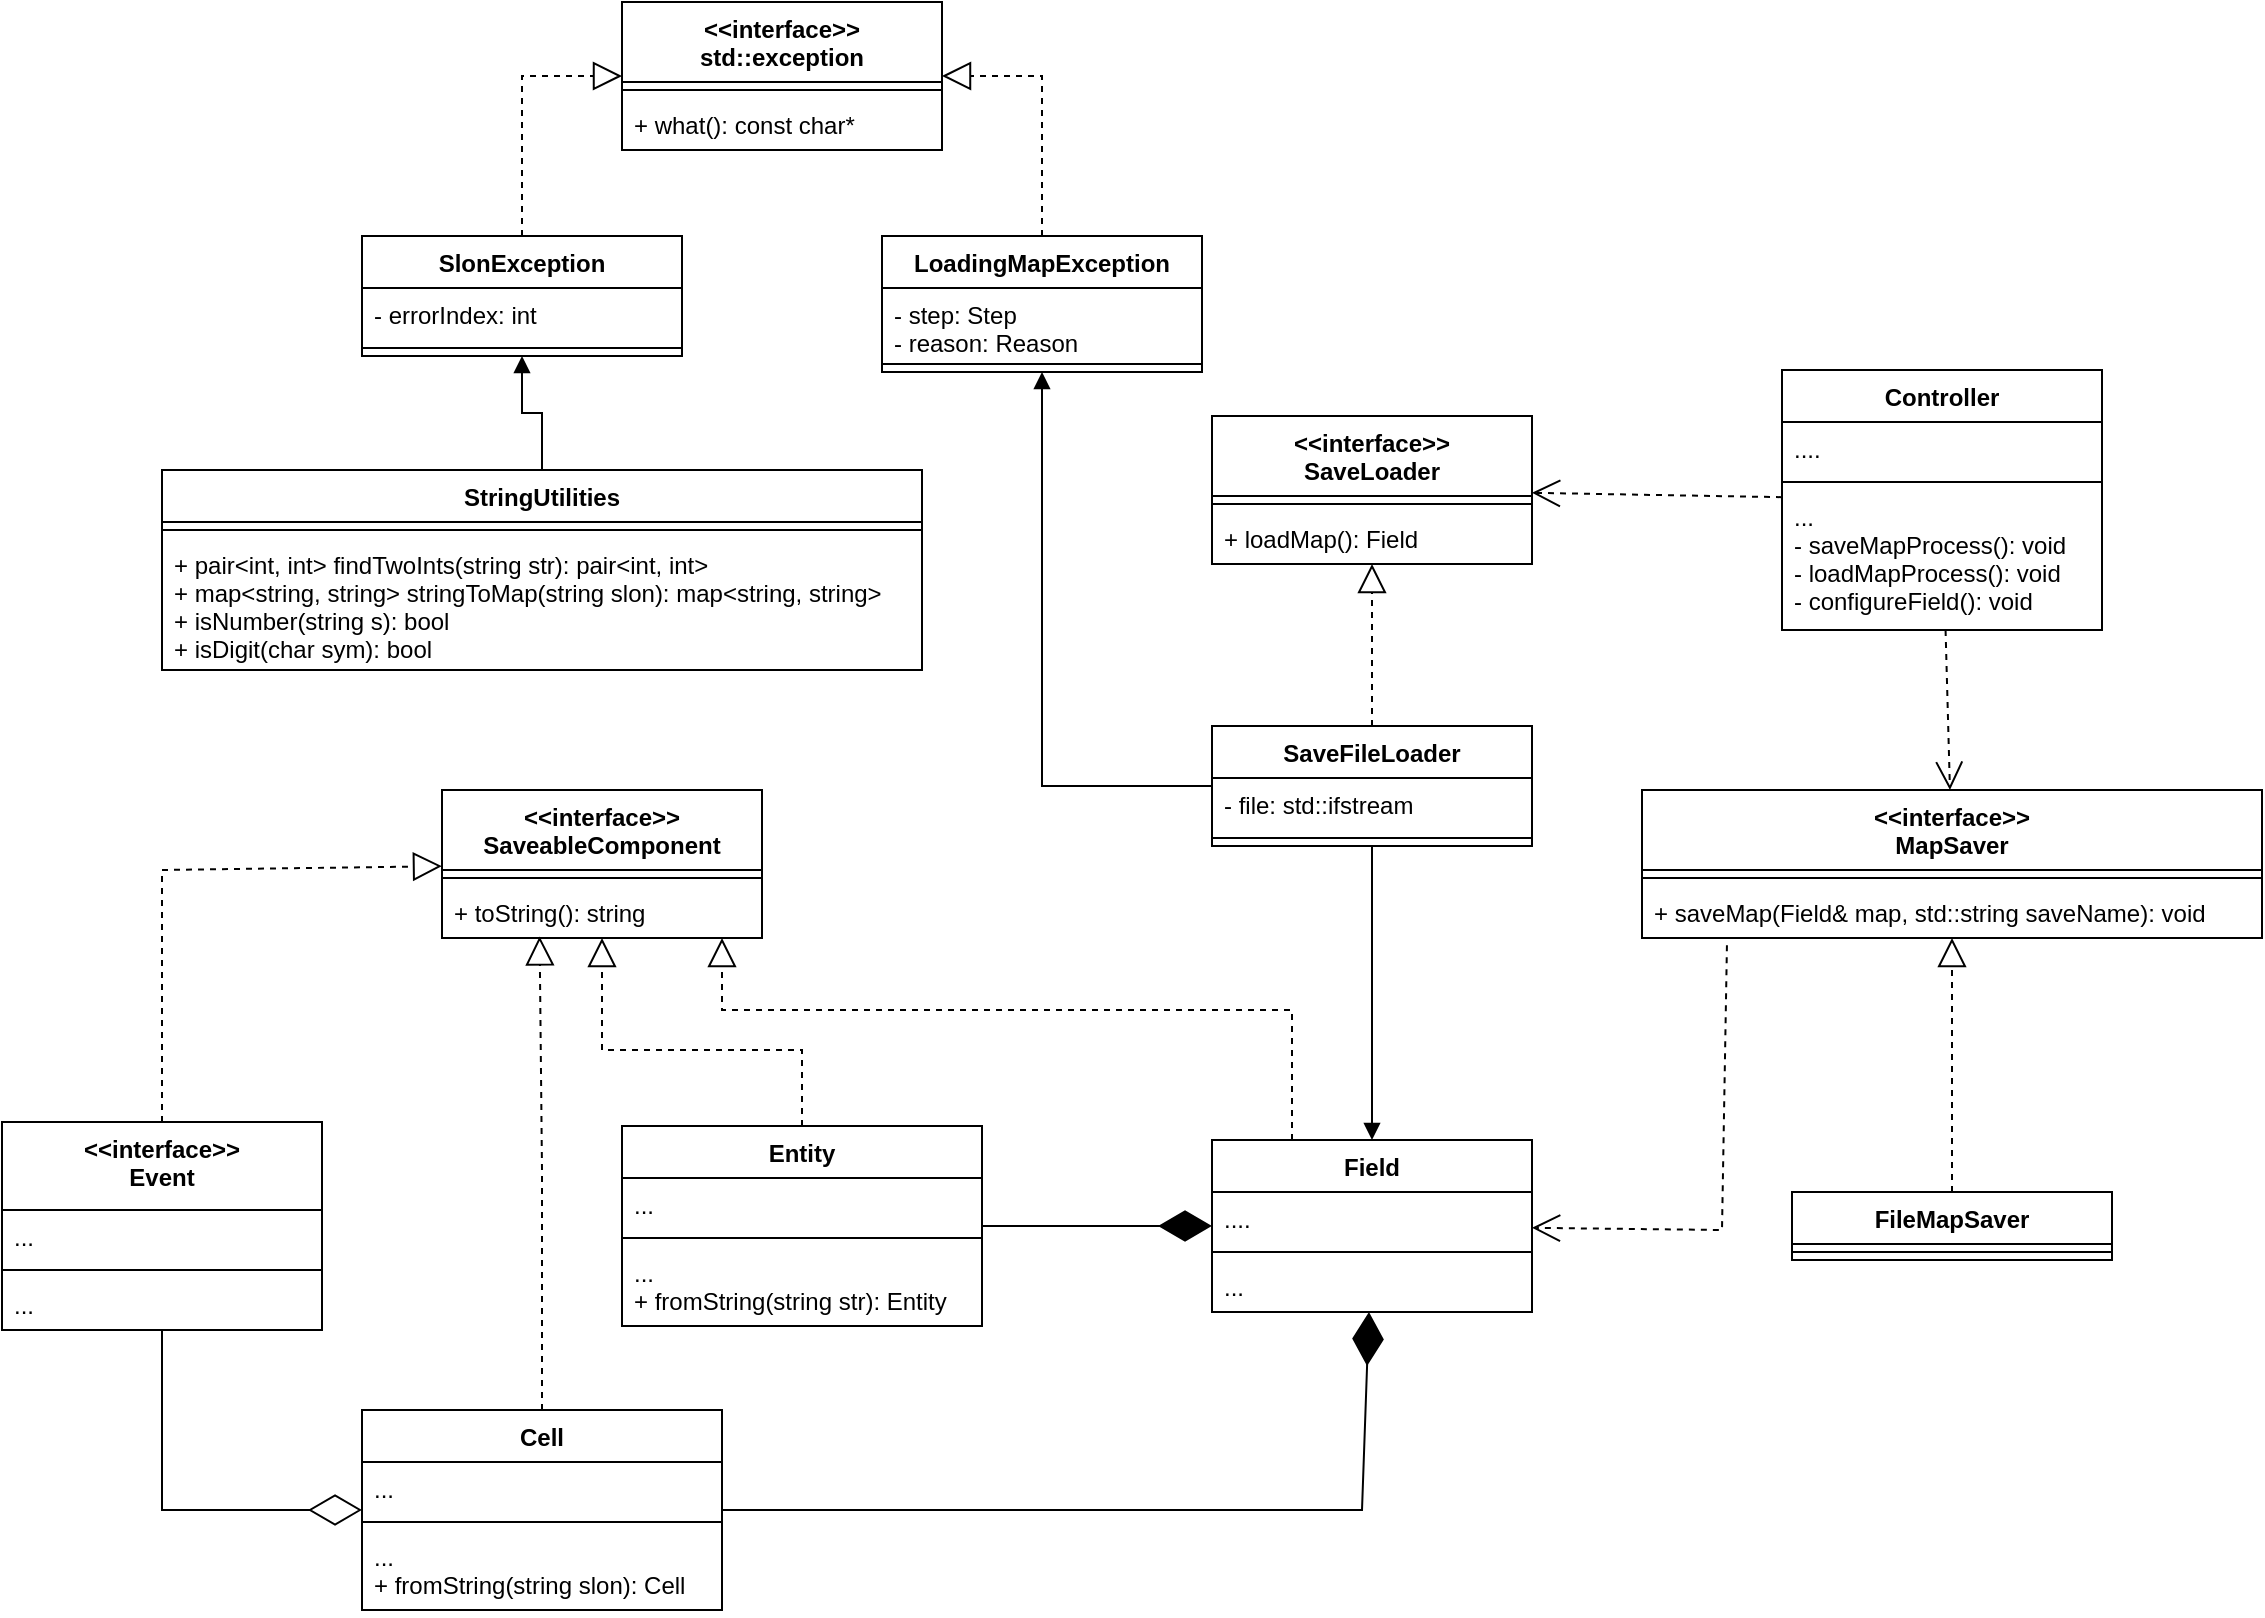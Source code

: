 <mxfile version="20.6.2" type="device"><diagram name="Page-1" id="c4acf3e9-155e-7222-9cf6-157b1a14988f"><mxGraphModel dx="2313" dy="2031" grid="1" gridSize="10" guides="1" tooltips="1" connect="1" arrows="1" fold="1" page="1" pageScale="1" pageWidth="850" pageHeight="1100" background="none" math="0" shadow="0"><root><mxCell id="0"/><mxCell id="1" parent="0"/><mxCell id="tnICLphKKbbtV5skC8K_-5" value="&lt;&lt;interface&gt;&gt;&#10;SaveableComponent" style="swimlane;fontStyle=1;align=center;verticalAlign=top;childLayout=stackLayout;horizontal=1;startSize=40;horizontalStack=0;resizeParent=1;resizeParentMax=0;resizeLast=0;collapsible=1;marginBottom=0;" parent="1" vertex="1"><mxGeometry x="40" y="320" width="160" height="74" as="geometry"/></mxCell><mxCell id="tnICLphKKbbtV5skC8K_-7" value="" style="line;strokeWidth=1;fillColor=none;align=left;verticalAlign=middle;spacingTop=-1;spacingLeft=3;spacingRight=3;rotatable=0;labelPosition=right;points=[];portConstraint=eastwest;strokeColor=inherit;" parent="tnICLphKKbbtV5skC8K_-5" vertex="1"><mxGeometry y="40" width="160" height="8" as="geometry"/></mxCell><mxCell id="tnICLphKKbbtV5skC8K_-8" value="+ toString(): string" style="text;strokeColor=none;fillColor=none;align=left;verticalAlign=top;spacingLeft=4;spacingRight=4;overflow=hidden;rotatable=0;points=[[0,0.5],[1,0.5]];portConstraint=eastwest;" parent="tnICLphKKbbtV5skC8K_-5" vertex="1"><mxGeometry y="48" width="160" height="26" as="geometry"/></mxCell><mxCell id="tnICLphKKbbtV5skC8K_-9" value="Field" style="swimlane;fontStyle=1;align=center;verticalAlign=top;childLayout=stackLayout;horizontal=1;startSize=26;horizontalStack=0;resizeParent=1;resizeParentMax=0;resizeLast=0;collapsible=1;marginBottom=0;" parent="1" vertex="1"><mxGeometry x="425" y="495" width="160" height="86" as="geometry"/></mxCell><mxCell id="tnICLphKKbbtV5skC8K_-10" value="...." style="text;strokeColor=none;fillColor=none;align=left;verticalAlign=top;spacingLeft=4;spacingRight=4;overflow=hidden;rotatable=0;points=[[0,0.5],[1,0.5]];portConstraint=eastwest;" parent="tnICLphKKbbtV5skC8K_-9" vertex="1"><mxGeometry y="26" width="160" height="26" as="geometry"/></mxCell><mxCell id="tnICLphKKbbtV5skC8K_-11" value="" style="line;strokeWidth=1;fillColor=none;align=left;verticalAlign=middle;spacingTop=-1;spacingLeft=3;spacingRight=3;rotatable=0;labelPosition=right;points=[];portConstraint=eastwest;strokeColor=inherit;" parent="tnICLphKKbbtV5skC8K_-9" vertex="1"><mxGeometry y="52" width="160" height="8" as="geometry"/></mxCell><mxCell id="tnICLphKKbbtV5skC8K_-12" value="...&#10;" style="text;strokeColor=none;fillColor=none;align=left;verticalAlign=top;spacingLeft=4;spacingRight=4;overflow=hidden;rotatable=0;points=[[0,0.5],[1,0.5]];portConstraint=eastwest;" parent="tnICLphKKbbtV5skC8K_-9" vertex="1"><mxGeometry y="60" width="160" height="26" as="geometry"/></mxCell><mxCell id="tnICLphKKbbtV5skC8K_-13" value="Controller" style="swimlane;fontStyle=1;align=center;verticalAlign=top;childLayout=stackLayout;horizontal=1;startSize=26;horizontalStack=0;resizeParent=1;resizeParentMax=0;resizeLast=0;collapsible=1;marginBottom=0;" parent="1" vertex="1"><mxGeometry x="710" y="110" width="160" height="130" as="geometry"/></mxCell><mxCell id="tnICLphKKbbtV5skC8K_-14" value="...." style="text;strokeColor=none;fillColor=none;align=left;verticalAlign=top;spacingLeft=4;spacingRight=4;overflow=hidden;rotatable=0;points=[[0,0.5],[1,0.5]];portConstraint=eastwest;" parent="tnICLphKKbbtV5skC8K_-13" vertex="1"><mxGeometry y="26" width="160" height="26" as="geometry"/></mxCell><mxCell id="tnICLphKKbbtV5skC8K_-15" value="" style="line;strokeWidth=1;fillColor=none;align=left;verticalAlign=middle;spacingTop=-1;spacingLeft=3;spacingRight=3;rotatable=0;labelPosition=right;points=[];portConstraint=eastwest;strokeColor=inherit;" parent="tnICLphKKbbtV5skC8K_-13" vertex="1"><mxGeometry y="52" width="160" height="8" as="geometry"/></mxCell><mxCell id="tnICLphKKbbtV5skC8K_-16" value="...&#10;- saveMapProcess(): void&#10;- loadMapProcess(): void&#10;- configureField(): void&#10;&#10;" style="text;strokeColor=none;fillColor=none;align=left;verticalAlign=top;spacingLeft=4;spacingRight=4;overflow=hidden;rotatable=0;points=[[0,0.5],[1,0.5]];portConstraint=eastwest;" parent="tnICLphKKbbtV5skC8K_-13" vertex="1"><mxGeometry y="60" width="160" height="70" as="geometry"/></mxCell><mxCell id="tnICLphKKbbtV5skC8K_-17" value="" style="endArrow=block;dashed=1;endFill=0;endSize=12;html=1;rounded=0;entryX=0.875;entryY=1;entryDx=0;entryDy=0;entryPerimeter=0;exitX=0.25;exitY=0;exitDx=0;exitDy=0;" parent="1" source="tnICLphKKbbtV5skC8K_-9" target="tnICLphKKbbtV5skC8K_-8" edge="1"><mxGeometry width="160" relative="1" as="geometry"><mxPoint x="450" y="490" as="sourcePoint"/><mxPoint x="440" y="480" as="targetPoint"/><Array as="points"><mxPoint x="465" y="430"/><mxPoint x="320" y="430"/><mxPoint x="180" y="430"/></Array></mxGeometry></mxCell><mxCell id="tnICLphKKbbtV5skC8K_-18" value="Cell" style="swimlane;fontStyle=1;align=center;verticalAlign=top;childLayout=stackLayout;horizontal=1;startSize=26;horizontalStack=0;resizeParent=1;resizeParentMax=0;resizeLast=0;collapsible=1;marginBottom=0;" parent="1" vertex="1"><mxGeometry y="630" width="180" height="100" as="geometry"/></mxCell><mxCell id="tnICLphKKbbtV5skC8K_-19" value="..." style="text;strokeColor=none;fillColor=none;align=left;verticalAlign=top;spacingLeft=4;spacingRight=4;overflow=hidden;rotatable=0;points=[[0,0.5],[1,0.5]];portConstraint=eastwest;" parent="tnICLphKKbbtV5skC8K_-18" vertex="1"><mxGeometry y="26" width="180" height="26" as="geometry"/></mxCell><mxCell id="tnICLphKKbbtV5skC8K_-20" value="" style="line;strokeWidth=1;fillColor=none;align=left;verticalAlign=middle;spacingTop=-1;spacingLeft=3;spacingRight=3;rotatable=0;labelPosition=right;points=[];portConstraint=eastwest;strokeColor=inherit;" parent="tnICLphKKbbtV5skC8K_-18" vertex="1"><mxGeometry y="52" width="180" height="8" as="geometry"/></mxCell><mxCell id="tnICLphKKbbtV5skC8K_-21" value="...&#10;+ fromString(string slon): Cell" style="text;strokeColor=none;fillColor=none;align=left;verticalAlign=top;spacingLeft=4;spacingRight=4;overflow=hidden;rotatable=0;points=[[0,0.5],[1,0.5]];portConstraint=eastwest;" parent="tnICLphKKbbtV5skC8K_-18" vertex="1"><mxGeometry y="60" width="180" height="40" as="geometry"/></mxCell><mxCell id="tnICLphKKbbtV5skC8K_-22" value="" style="endArrow=block;dashed=1;endFill=0;endSize=12;html=1;rounded=0;entryX=0.305;entryY=0.969;entryDx=0;entryDy=0;entryPerimeter=0;" parent="1" source="tnICLphKKbbtV5skC8K_-18" target="tnICLphKKbbtV5skC8K_-8" edge="1"><mxGeometry width="160" relative="1" as="geometry"><mxPoint x="364.471" y="570" as="sourcePoint"/><mxPoint x="95.529" y="316" as="targetPoint"/><Array as="points"><mxPoint x="90" y="510"/></Array></mxGeometry></mxCell><mxCell id="tnICLphKKbbtV5skC8K_-23" value="" style="endArrow=diamondThin;endFill=1;endSize=24;html=1;rounded=0;" parent="1" source="tnICLphKKbbtV5skC8K_-18" target="tnICLphKKbbtV5skC8K_-9" edge="1"><mxGeometry width="160" relative="1" as="geometry"><mxPoint x="190" y="630" as="sourcePoint"/><mxPoint x="350" y="630" as="targetPoint"/><Array as="points"><mxPoint x="500" y="680"/></Array></mxGeometry></mxCell><mxCell id="tnICLphKKbbtV5skC8K_-24" value="Entity" style="swimlane;fontStyle=1;align=center;verticalAlign=top;childLayout=stackLayout;horizontal=1;startSize=26;horizontalStack=0;resizeParent=1;resizeParentMax=0;resizeLast=0;collapsible=1;marginBottom=0;" parent="1" vertex="1"><mxGeometry x="130" y="488" width="180" height="100" as="geometry"/></mxCell><mxCell id="tnICLphKKbbtV5skC8K_-25" value="..." style="text;strokeColor=none;fillColor=none;align=left;verticalAlign=top;spacingLeft=4;spacingRight=4;overflow=hidden;rotatable=0;points=[[0,0.5],[1,0.5]];portConstraint=eastwest;" parent="tnICLphKKbbtV5skC8K_-24" vertex="1"><mxGeometry y="26" width="180" height="26" as="geometry"/></mxCell><mxCell id="tnICLphKKbbtV5skC8K_-26" value="" style="line;strokeWidth=1;fillColor=none;align=left;verticalAlign=middle;spacingTop=-1;spacingLeft=3;spacingRight=3;rotatable=0;labelPosition=right;points=[];portConstraint=eastwest;strokeColor=inherit;" parent="tnICLphKKbbtV5skC8K_-24" vertex="1"><mxGeometry y="52" width="180" height="8" as="geometry"/></mxCell><mxCell id="tnICLphKKbbtV5skC8K_-27" value="...&#10;+ fromString(string str): Entity" style="text;strokeColor=none;fillColor=none;align=left;verticalAlign=top;spacingLeft=4;spacingRight=4;overflow=hidden;rotatable=0;points=[[0,0.5],[1,0.5]];portConstraint=eastwest;" parent="tnICLphKKbbtV5skC8K_-24" vertex="1"><mxGeometry y="60" width="180" height="40" as="geometry"/></mxCell><mxCell id="tnICLphKKbbtV5skC8K_-29" value="" style="endArrow=block;dashed=1;endFill=0;endSize=12;html=1;rounded=0;" parent="1" source="tnICLphKKbbtV5skC8K_-24" target="tnICLphKKbbtV5skC8K_-5" edge="1"><mxGeometry width="160" relative="1" as="geometry"><mxPoint x="364.471" y="570" as="sourcePoint"/><mxPoint x="95.529" y="316" as="targetPoint"/><Array as="points"><mxPoint x="220" y="450"/><mxPoint x="120" y="450"/></Array></mxGeometry></mxCell><mxCell id="tnICLphKKbbtV5skC8K_-30" value="" style="endArrow=diamondThin;endFill=1;endSize=24;html=1;rounded=0;" parent="1" source="tnICLphKKbbtV5skC8K_-24" target="tnICLphKKbbtV5skC8K_-9" edge="1"><mxGeometry width="160" relative="1" as="geometry"><mxPoint x="160" y="510" as="sourcePoint"/><mxPoint x="320" y="510" as="targetPoint"/></mxGeometry></mxCell><mxCell id="tnICLphKKbbtV5skC8K_-31" value="&lt;&lt;interface&gt;&gt;&#10;Event" style="swimlane;fontStyle=1;align=center;verticalAlign=top;childLayout=stackLayout;horizontal=1;startSize=44;horizontalStack=0;resizeParent=1;resizeParentMax=0;resizeLast=0;collapsible=1;marginBottom=0;" parent="1" vertex="1"><mxGeometry x="-180" y="486" width="160" height="104" as="geometry"/></mxCell><mxCell id="tnICLphKKbbtV5skC8K_-32" value="..." style="text;strokeColor=none;fillColor=none;align=left;verticalAlign=top;spacingLeft=4;spacingRight=4;overflow=hidden;rotatable=0;points=[[0,0.5],[1,0.5]];portConstraint=eastwest;" parent="tnICLphKKbbtV5skC8K_-31" vertex="1"><mxGeometry y="44" width="160" height="26" as="geometry"/></mxCell><mxCell id="tnICLphKKbbtV5skC8K_-33" value="" style="line;strokeWidth=1;fillColor=none;align=left;verticalAlign=middle;spacingTop=-1;spacingLeft=3;spacingRight=3;rotatable=0;labelPosition=right;points=[];portConstraint=eastwest;strokeColor=inherit;" parent="tnICLphKKbbtV5skC8K_-31" vertex="1"><mxGeometry y="70" width="160" height="8" as="geometry"/></mxCell><mxCell id="tnICLphKKbbtV5skC8K_-34" value="..." style="text;strokeColor=none;fillColor=none;align=left;verticalAlign=top;spacingLeft=4;spacingRight=4;overflow=hidden;rotatable=0;points=[[0,0.5],[1,0.5]];portConstraint=eastwest;" parent="tnICLphKKbbtV5skC8K_-31" vertex="1"><mxGeometry y="78" width="160" height="26" as="geometry"/></mxCell><mxCell id="tnICLphKKbbtV5skC8K_-35" value="" style="endArrow=block;dashed=1;endFill=0;endSize=12;html=1;rounded=0;" parent="1" source="tnICLphKKbbtV5skC8K_-31" target="tnICLphKKbbtV5skC8K_-5" edge="1"><mxGeometry width="160" relative="1" as="geometry"><mxPoint x="67.033" y="560" as="sourcePoint"/><mxPoint x="52.552" y="316" as="targetPoint"/><Array as="points"><mxPoint x="-100" y="360"/></Array></mxGeometry></mxCell><mxCell id="tnICLphKKbbtV5skC8K_-36" value="" style="endArrow=diamondThin;endFill=0;endSize=24;html=1;rounded=0;" parent="1" source="tnICLphKKbbtV5skC8K_-31" target="tnICLphKKbbtV5skC8K_-18" edge="1"><mxGeometry width="160" relative="1" as="geometry"><mxPoint x="-220" y="660" as="sourcePoint"/><mxPoint x="-60" y="660" as="targetPoint"/><Array as="points"><mxPoint x="-100" y="680"/></Array></mxGeometry></mxCell><mxCell id="tnICLphKKbbtV5skC8K_-37" value="&lt;&lt;interface&gt;&gt;&#10;SaveLoader" style="swimlane;fontStyle=1;align=center;verticalAlign=top;childLayout=stackLayout;horizontal=1;startSize=40;horizontalStack=0;resizeParent=1;resizeParentMax=0;resizeLast=0;collapsible=1;marginBottom=0;" parent="1" vertex="1"><mxGeometry x="425" y="133" width="160" height="74" as="geometry"/></mxCell><mxCell id="tnICLphKKbbtV5skC8K_-39" value="" style="line;strokeWidth=1;fillColor=none;align=left;verticalAlign=middle;spacingTop=-1;spacingLeft=3;spacingRight=3;rotatable=0;labelPosition=right;points=[];portConstraint=eastwest;strokeColor=inherit;" parent="tnICLphKKbbtV5skC8K_-37" vertex="1"><mxGeometry y="40" width="160" height="8" as="geometry"/></mxCell><mxCell id="tnICLphKKbbtV5skC8K_-40" value="+ loadMap(): Field" style="text;strokeColor=none;fillColor=none;align=left;verticalAlign=top;spacingLeft=4;spacingRight=4;overflow=hidden;rotatable=0;points=[[0,0.5],[1,0.5]];portConstraint=eastwest;" parent="tnICLphKKbbtV5skC8K_-37" vertex="1"><mxGeometry y="48" width="160" height="26" as="geometry"/></mxCell><mxCell id="tnICLphKKbbtV5skC8K_-41" value="&lt;&lt;interface&gt;&gt;&#10;MapSaver" style="swimlane;fontStyle=1;align=center;verticalAlign=top;childLayout=stackLayout;horizontal=1;startSize=40;horizontalStack=0;resizeParent=1;resizeParentMax=0;resizeLast=0;collapsible=1;marginBottom=0;" parent="1" vertex="1"><mxGeometry x="640" y="320" width="310" height="74" as="geometry"/></mxCell><mxCell id="tnICLphKKbbtV5skC8K_-43" value="" style="line;strokeWidth=1;fillColor=none;align=left;verticalAlign=middle;spacingTop=-1;spacingLeft=3;spacingRight=3;rotatable=0;labelPosition=right;points=[];portConstraint=eastwest;strokeColor=inherit;" parent="tnICLphKKbbtV5skC8K_-41" vertex="1"><mxGeometry y="40" width="310" height="8" as="geometry"/></mxCell><mxCell id="tnICLphKKbbtV5skC8K_-44" value="+ saveMap(Field&amp; map, std::string saveName): void" style="text;strokeColor=none;fillColor=none;align=left;verticalAlign=top;spacingLeft=4;spacingRight=4;overflow=hidden;rotatable=0;points=[[0,0.5],[1,0.5]];portConstraint=eastwest;" parent="tnICLphKKbbtV5skC8K_-41" vertex="1"><mxGeometry y="48" width="310" height="26" as="geometry"/></mxCell><mxCell id="tnICLphKKbbtV5skC8K_-46" value="" style="endArrow=block;dashed=1;endFill=0;endSize=12;html=1;rounded=0;" parent="1" source="tnICLphKKbbtV5skC8K_-47" target="tnICLphKKbbtV5skC8K_-37" edge="1"><mxGeometry width="160" relative="1" as="geometry"><mxPoint x="357.87" y="276" as="sourcePoint"/><mxPoint x="180.004" y="96" as="targetPoint"/></mxGeometry></mxCell><mxCell id="tnICLphKKbbtV5skC8K_-47" value="SaveFileLoader" style="swimlane;fontStyle=1;align=center;verticalAlign=top;childLayout=stackLayout;horizontal=1;startSize=26;horizontalStack=0;resizeParent=1;resizeParentMax=0;resizeLast=0;collapsible=1;marginBottom=0;" parent="1" vertex="1"><mxGeometry x="425" y="288" width="160" height="60" as="geometry"/></mxCell><mxCell id="tnICLphKKbbtV5skC8K_-48" value="- file: std::ifstream " style="text;strokeColor=none;fillColor=none;align=left;verticalAlign=top;spacingLeft=4;spacingRight=4;overflow=hidden;rotatable=0;points=[[0,0.5],[1,0.5]];portConstraint=eastwest;" parent="tnICLphKKbbtV5skC8K_-47" vertex="1"><mxGeometry y="26" width="160" height="26" as="geometry"/></mxCell><mxCell id="tnICLphKKbbtV5skC8K_-49" value="" style="line;strokeWidth=1;fillColor=none;align=left;verticalAlign=middle;spacingTop=-1;spacingLeft=3;spacingRight=3;rotatable=0;labelPosition=right;points=[];portConstraint=eastwest;strokeColor=inherit;" parent="tnICLphKKbbtV5skC8K_-47" vertex="1"><mxGeometry y="52" width="160" height="8" as="geometry"/></mxCell><mxCell id="tnICLphKKbbtV5skC8K_-51" value="FileMapSaver" style="swimlane;fontStyle=1;align=center;verticalAlign=top;childLayout=stackLayout;horizontal=1;startSize=26;horizontalStack=0;resizeParent=1;resizeParentMax=0;resizeLast=0;collapsible=1;marginBottom=0;" parent="1" vertex="1"><mxGeometry x="715" y="521" width="160" height="34" as="geometry"/></mxCell><mxCell id="tnICLphKKbbtV5skC8K_-53" value="" style="line;strokeWidth=1;fillColor=none;align=left;verticalAlign=middle;spacingTop=-1;spacingLeft=3;spacingRight=3;rotatable=0;labelPosition=right;points=[];portConstraint=eastwest;strokeColor=inherit;" parent="tnICLphKKbbtV5skC8K_-51" vertex="1"><mxGeometry y="26" width="160" height="8" as="geometry"/></mxCell><mxCell id="tnICLphKKbbtV5skC8K_-55" value="" style="endArrow=block;dashed=1;endFill=0;endSize=12;html=1;rounded=0;" parent="1" source="tnICLphKKbbtV5skC8K_-51" target="tnICLphKKbbtV5skC8K_-41" edge="1"><mxGeometry width="160" relative="1" as="geometry"><mxPoint x="690" y="600" as="sourcePoint"/><mxPoint x="690" y="446" as="targetPoint"/></mxGeometry></mxCell><mxCell id="tnICLphKKbbtV5skC8K_-56" value="" style="endArrow=open;endSize=12;dashed=1;html=1;rounded=0;exitX=0.137;exitY=1.138;exitDx=0;exitDy=0;exitPerimeter=0;" parent="1" source="tnICLphKKbbtV5skC8K_-44" target="tnICLphKKbbtV5skC8K_-9" edge="1"><mxGeometry x="1" y="-354" width="160" relative="1" as="geometry"><mxPoint x="380" y="350" as="sourcePoint"/><mxPoint x="540" y="350" as="targetPoint"/><Array as="points"><mxPoint x="680" y="540"/></Array><mxPoint x="-115" y="99" as="offset"/></mxGeometry></mxCell><mxCell id="tnICLphKKbbtV5skC8K_-57" value="" style="endArrow=open;endSize=12;dashed=1;html=1;rounded=0;" parent="1" source="tnICLphKKbbtV5skC8K_-13" target="tnICLphKKbbtV5skC8K_-41" edge="1"><mxGeometry x="1" y="-354" width="160" relative="1" as="geometry"><mxPoint x="737.089" y="404" as="sourcePoint"/><mxPoint x="593.924" y="482" as="targetPoint"/><mxPoint x="-115" y="99" as="offset"/></mxGeometry></mxCell><mxCell id="tnICLphKKbbtV5skC8K_-58" value="" style="endArrow=open;endSize=12;dashed=1;html=1;rounded=0;" parent="1" source="tnICLphKKbbtV5skC8K_-13" target="tnICLphKKbbtV5skC8K_-37" edge="1"><mxGeometry x="1" y="-354" width="160" relative="1" as="geometry"><mxPoint x="747.089" y="414" as="sourcePoint"/><mxPoint x="603.924" y="492" as="targetPoint"/><mxPoint x="-115" y="99" as="offset"/></mxGeometry></mxCell><mxCell id="tnICLphKKbbtV5skC8K_-64" value="" style="endArrow=block;endFill=1;html=1;edgeStyle=orthogonalEdgeStyle;align=left;verticalAlign=top;rounded=0;" parent="1" source="tnICLphKKbbtV5skC8K_-47" target="tnICLphKKbbtV5skC8K_-9" edge="1"><mxGeometry x="-1" relative="1" as="geometry"><mxPoint x="140" y="190" as="sourcePoint"/><mxPoint x="300" y="190" as="targetPoint"/></mxGeometry></mxCell><mxCell id="0DVN9I5FA5WjGdLJtdUM-1" value="StringUtilities" style="swimlane;fontStyle=1;align=center;verticalAlign=top;childLayout=stackLayout;horizontal=1;startSize=26;horizontalStack=0;resizeParent=1;resizeParentMax=0;resizeLast=0;collapsible=1;marginBottom=0;" parent="1" vertex="1"><mxGeometry x="-100" y="160" width="380" height="100" as="geometry"/></mxCell><mxCell id="0DVN9I5FA5WjGdLJtdUM-3" value="" style="line;strokeWidth=1;fillColor=none;align=left;verticalAlign=middle;spacingTop=-1;spacingLeft=3;spacingRight=3;rotatable=0;labelPosition=right;points=[];portConstraint=eastwest;strokeColor=inherit;" parent="0DVN9I5FA5WjGdLJtdUM-1" vertex="1"><mxGeometry y="26" width="380" height="8" as="geometry"/></mxCell><mxCell id="0DVN9I5FA5WjGdLJtdUM-4" value="+ pair&lt;int, int&gt; findTwoInts(string str): pair&lt;int, int&gt;&#10;+ map&lt;string, string&gt; stringToMap(string slon): map&lt;string, string&gt;&#10;+ isNumber(string s): bool&#10;+ isDigit(char sym): bool" style="text;strokeColor=none;fillColor=none;align=left;verticalAlign=top;spacingLeft=4;spacingRight=4;overflow=hidden;rotatable=0;points=[[0,0.5],[1,0.5]];portConstraint=eastwest;" parent="0DVN9I5FA5WjGdLJtdUM-1" vertex="1"><mxGeometry y="34" width="380" height="66" as="geometry"/></mxCell><mxCell id="UNnJoOMmgcXjOUR70O5k-1" value="&lt;&lt;interface&gt;&gt;&#10;std::exception" style="swimlane;fontStyle=1;align=center;verticalAlign=top;childLayout=stackLayout;horizontal=1;startSize=40;horizontalStack=0;resizeParent=1;resizeParentMax=0;resizeLast=0;collapsible=1;marginBottom=0;" parent="1" vertex="1"><mxGeometry x="130" y="-74" width="160" height="74" as="geometry"/></mxCell><mxCell id="UNnJoOMmgcXjOUR70O5k-3" value="" style="line;strokeWidth=1;fillColor=none;align=left;verticalAlign=middle;spacingTop=-1;spacingLeft=3;spacingRight=3;rotatable=0;labelPosition=right;points=[];portConstraint=eastwest;strokeColor=inherit;" parent="UNnJoOMmgcXjOUR70O5k-1" vertex="1"><mxGeometry y="40" width="160" height="8" as="geometry"/></mxCell><mxCell id="UNnJoOMmgcXjOUR70O5k-4" value="+ what(): const char*" style="text;strokeColor=none;fillColor=none;align=left;verticalAlign=top;spacingLeft=4;spacingRight=4;overflow=hidden;rotatable=0;points=[[0,0.5],[1,0.5]];portConstraint=eastwest;" parent="UNnJoOMmgcXjOUR70O5k-1" vertex="1"><mxGeometry y="48" width="160" height="26" as="geometry"/></mxCell><mxCell id="UNnJoOMmgcXjOUR70O5k-5" value="SlonException" style="swimlane;fontStyle=1;align=center;verticalAlign=top;childLayout=stackLayout;horizontal=1;startSize=26;horizontalStack=0;resizeParent=1;resizeParentMax=0;resizeLast=0;collapsible=1;marginBottom=0;" parent="1" vertex="1"><mxGeometry y="43" width="160" height="60" as="geometry"/></mxCell><mxCell id="UNnJoOMmgcXjOUR70O5k-6" value="- errorIndex: int&#10;" style="text;strokeColor=none;fillColor=none;align=left;verticalAlign=top;spacingLeft=4;spacingRight=4;overflow=hidden;rotatable=0;points=[[0,0.5],[1,0.5]];portConstraint=eastwest;" parent="UNnJoOMmgcXjOUR70O5k-5" vertex="1"><mxGeometry y="26" width="160" height="26" as="geometry"/></mxCell><mxCell id="UNnJoOMmgcXjOUR70O5k-7" value="" style="line;strokeWidth=1;fillColor=none;align=left;verticalAlign=middle;spacingTop=-1;spacingLeft=3;spacingRight=3;rotatable=0;labelPosition=right;points=[];portConstraint=eastwest;strokeColor=inherit;" parent="UNnJoOMmgcXjOUR70O5k-5" vertex="1"><mxGeometry y="52" width="160" height="8" as="geometry"/></mxCell><mxCell id="UNnJoOMmgcXjOUR70O5k-9" value="LoadingMapException" style="swimlane;fontStyle=1;align=center;verticalAlign=top;childLayout=stackLayout;horizontal=1;startSize=26;horizontalStack=0;resizeParent=1;resizeParentMax=0;resizeLast=0;collapsible=1;marginBottom=0;" parent="1" vertex="1"><mxGeometry x="260" y="43" width="160" height="68" as="geometry"/></mxCell><mxCell id="UNnJoOMmgcXjOUR70O5k-10" value="- step: Step&#10;- reason: Reason&#10;" style="text;strokeColor=none;fillColor=none;align=left;verticalAlign=top;spacingLeft=4;spacingRight=4;overflow=hidden;rotatable=0;points=[[0,0.5],[1,0.5]];portConstraint=eastwest;" parent="UNnJoOMmgcXjOUR70O5k-9" vertex="1"><mxGeometry y="26" width="160" height="34" as="geometry"/></mxCell><mxCell id="UNnJoOMmgcXjOUR70O5k-11" value="" style="line;strokeWidth=1;fillColor=none;align=left;verticalAlign=middle;spacingTop=-1;spacingLeft=3;spacingRight=3;rotatable=0;labelPosition=right;points=[];portConstraint=eastwest;strokeColor=inherit;" parent="UNnJoOMmgcXjOUR70O5k-9" vertex="1"><mxGeometry y="60" width="160" height="8" as="geometry"/></mxCell><mxCell id="UNnJoOMmgcXjOUR70O5k-13" value="" style="endArrow=block;dashed=1;endFill=0;endSize=12;html=1;rounded=0;" parent="1" source="UNnJoOMmgcXjOUR70O5k-5" target="UNnJoOMmgcXjOUR70O5k-1" edge="1"><mxGeometry width="160" relative="1" as="geometry"><mxPoint x="120" y="170" as="sourcePoint"/><mxPoint x="280" y="170" as="targetPoint"/><Array as="points"><mxPoint x="80" y="-37"/></Array></mxGeometry></mxCell><mxCell id="UNnJoOMmgcXjOUR70O5k-14" value="" style="endArrow=block;dashed=1;endFill=0;endSize=12;html=1;rounded=0;" parent="1" source="UNnJoOMmgcXjOUR70O5k-9" target="UNnJoOMmgcXjOUR70O5k-1" edge="1"><mxGeometry width="160" relative="1" as="geometry"><mxPoint x="124.658" y="53" as="sourcePoint"/><mxPoint x="189.589" y="-26" as="targetPoint"/><Array as="points"><mxPoint x="340" y="-37"/></Array></mxGeometry></mxCell><mxCell id="UNnJoOMmgcXjOUR70O5k-15" value="" style="endArrow=block;endFill=1;html=1;edgeStyle=orthogonalEdgeStyle;align=left;verticalAlign=top;rounded=0;" parent="1" source="tnICLphKKbbtV5skC8K_-47" target="UNnJoOMmgcXjOUR70O5k-9" edge="1"><mxGeometry x="-0.5" y="-50" relative="1" as="geometry"><mxPoint x="-160" y="207" as="sourcePoint"/><mxPoint y="207" as="targetPoint"/><mxPoint as="offset"/></mxGeometry></mxCell><mxCell id="UNnJoOMmgcXjOUR70O5k-17" value="" style="endArrow=block;endFill=1;html=1;edgeStyle=orthogonalEdgeStyle;align=left;verticalAlign=top;rounded=0;" parent="1" source="0DVN9I5FA5WjGdLJtdUM-1" target="UNnJoOMmgcXjOUR70O5k-5" edge="1"><mxGeometry x="-0.5" y="-50" relative="1" as="geometry"><mxPoint x="-220" y="20" as="sourcePoint"/><mxPoint x="-60" y="20" as="targetPoint"/><mxPoint as="offset"/></mxGeometry></mxCell></root></mxGraphModel></diagram></mxfile>